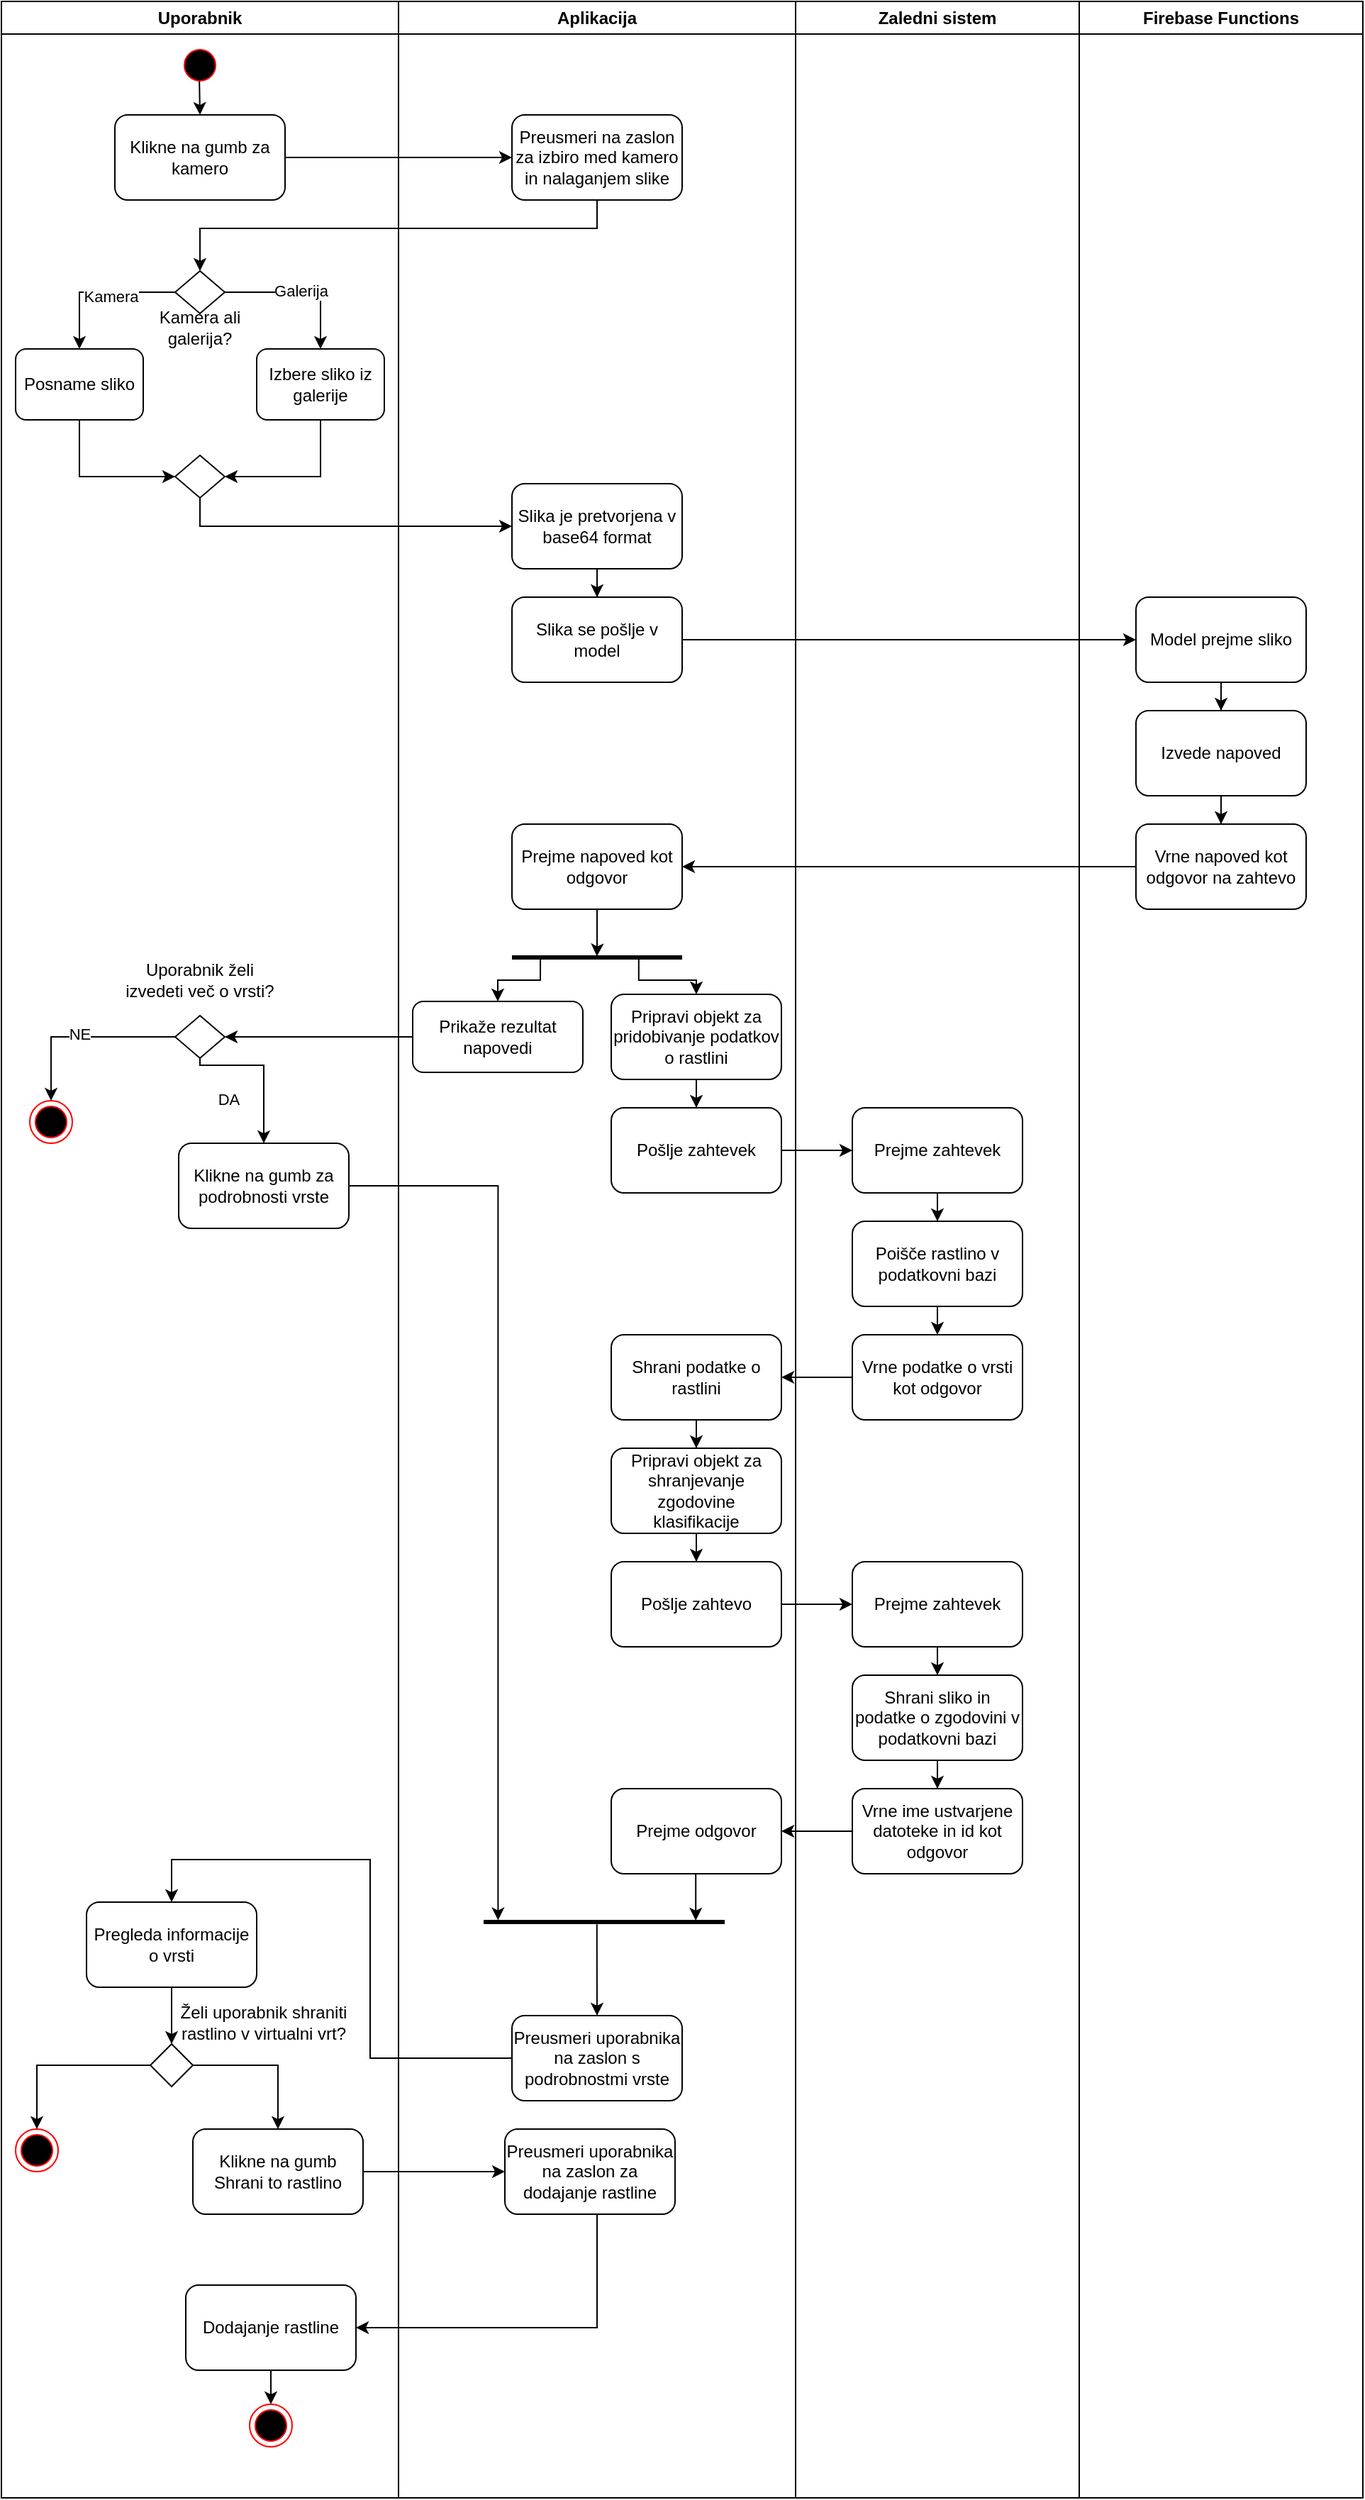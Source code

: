<mxfile version="21.3.7" type="device">
  <diagram name="Page-1" id="olOWpkCWqiuVvU5Ao37p">
    <mxGraphModel dx="2442" dy="805" grid="1" gridSize="10" guides="1" tooltips="1" connect="1" arrows="1" fold="1" page="1" pageScale="1" pageWidth="827" pageHeight="1169" math="0" shadow="0">
      <root>
        <mxCell id="0" />
        <mxCell id="1" parent="0" />
        <mxCell id="hbwysArQrLqBMVA8klsa-1" value="Uporabnik" style="swimlane;whiteSpace=wrap;html=1;" parent="1" vertex="1">
          <mxGeometry x="-120" y="30" width="280" height="1760" as="geometry" />
        </mxCell>
        <mxCell id="hbwysArQrLqBMVA8klsa-6" value="" style="ellipse;html=1;shape=startState;fillColor=#000000;strokeColor=#ff0000;" parent="hbwysArQrLqBMVA8klsa-1" vertex="1">
          <mxGeometry x="125" y="30" width="30" height="30" as="geometry" />
        </mxCell>
        <mxCell id="PBofsX-lFKbvy-aSBsCK-1" style="edgeStyle=orthogonalEdgeStyle;rounded=0;orthogonalLoop=1;jettySize=auto;html=1;exitX=0.486;exitY=0.869;exitDx=0;exitDy=0;exitPerimeter=0;entryX=0.5;entryY=0;entryDx=0;entryDy=0;" edge="1" parent="hbwysArQrLqBMVA8klsa-1" source="hbwysArQrLqBMVA8klsa-6" target="hbwysArQrLqBMVA8klsa-8">
          <mxGeometry relative="1" as="geometry">
            <mxPoint x="180" y="60" as="targetPoint" />
          </mxGeometry>
        </mxCell>
        <mxCell id="hbwysArQrLqBMVA8klsa-8" value="Klikne na gumb za kamero" style="rounded=1;whiteSpace=wrap;html=1;" parent="hbwysArQrLqBMVA8klsa-1" vertex="1">
          <mxGeometry x="80" y="80" width="120" height="60" as="geometry" />
        </mxCell>
        <mxCell id="hbwysArQrLqBMVA8klsa-13" value="" style="rhombus;whiteSpace=wrap;html=1;" parent="hbwysArQrLqBMVA8klsa-1" vertex="1">
          <mxGeometry x="122.5" y="190" width="35" height="30" as="geometry" />
        </mxCell>
        <mxCell id="hbwysArQrLqBMVA8klsa-34" style="edgeStyle=orthogonalEdgeStyle;rounded=0;orthogonalLoop=1;jettySize=auto;html=1;entryX=0;entryY=0.5;entryDx=0;entryDy=0;" parent="hbwysArQrLqBMVA8klsa-1" source="hbwysArQrLqBMVA8klsa-15" target="hbwysArQrLqBMVA8klsa-33" edge="1">
          <mxGeometry relative="1" as="geometry">
            <Array as="points">
              <mxPoint x="55" y="335" />
            </Array>
          </mxGeometry>
        </mxCell>
        <mxCell id="hbwysArQrLqBMVA8klsa-15" value="Posname sliko" style="rounded=1;whiteSpace=wrap;html=1;" parent="hbwysArQrLqBMVA8klsa-1" vertex="1">
          <mxGeometry x="10" y="245" width="90" height="50" as="geometry" />
        </mxCell>
        <mxCell id="hbwysArQrLqBMVA8klsa-35" style="edgeStyle=orthogonalEdgeStyle;rounded=0;orthogonalLoop=1;jettySize=auto;html=1;entryX=1;entryY=0.5;entryDx=0;entryDy=0;" parent="hbwysArQrLqBMVA8klsa-1" source="hbwysArQrLqBMVA8klsa-16" target="hbwysArQrLqBMVA8klsa-33" edge="1">
          <mxGeometry relative="1" as="geometry">
            <Array as="points">
              <mxPoint x="225" y="335" />
            </Array>
          </mxGeometry>
        </mxCell>
        <mxCell id="hbwysArQrLqBMVA8klsa-16" value="Izbere sliko iz galerije" style="rounded=1;whiteSpace=wrap;html=1;" parent="hbwysArQrLqBMVA8klsa-1" vertex="1">
          <mxGeometry x="180" y="245" width="90" height="50" as="geometry" />
        </mxCell>
        <mxCell id="hbwysArQrLqBMVA8klsa-23" value="" style="endArrow=classic;html=1;rounded=0;exitX=0;exitY=0.5;exitDx=0;exitDy=0;entryX=0.5;entryY=0;entryDx=0;entryDy=0;" parent="hbwysArQrLqBMVA8klsa-1" source="hbwysArQrLqBMVA8klsa-13" edge="1">
          <mxGeometry width="50" height="50" relative="1" as="geometry">
            <mxPoint x="-20" y="260" as="sourcePoint" />
            <mxPoint x="55" y="245" as="targetPoint" />
            <Array as="points">
              <mxPoint x="55" y="205" />
            </Array>
          </mxGeometry>
        </mxCell>
        <mxCell id="hbwysArQrLqBMVA8klsa-29" value="Kamera" style="edgeLabel;html=1;align=center;verticalAlign=middle;resizable=0;points=[];" parent="hbwysArQrLqBMVA8klsa-23" vertex="1" connectable="0">
          <mxGeometry x="-0.153" y="3" relative="1" as="geometry">
            <mxPoint as="offset" />
          </mxGeometry>
        </mxCell>
        <mxCell id="hbwysArQrLqBMVA8klsa-24" value="" style="endArrow=classic;html=1;rounded=0;exitX=1;exitY=0.5;exitDx=0;exitDy=0;entryX=0.5;entryY=0;entryDx=0;entryDy=0;" parent="hbwysArQrLqBMVA8klsa-1" source="hbwysArQrLqBMVA8klsa-13" target="hbwysArQrLqBMVA8klsa-16" edge="1">
          <mxGeometry width="50" height="50" relative="1" as="geometry">
            <mxPoint x="133" y="215" as="sourcePoint" />
            <mxPoint x="225" y="245" as="targetPoint" />
            <Array as="points">
              <mxPoint x="225" y="205" />
            </Array>
          </mxGeometry>
        </mxCell>
        <mxCell id="hbwysArQrLqBMVA8klsa-30" value="Galerija" style="edgeLabel;html=1;align=center;verticalAlign=middle;resizable=0;points=[];" parent="hbwysArQrLqBMVA8klsa-24" vertex="1" connectable="0">
          <mxGeometry x="-0.023" y="1" relative="1" as="geometry">
            <mxPoint x="1" as="offset" />
          </mxGeometry>
        </mxCell>
        <mxCell id="hbwysArQrLqBMVA8klsa-28" value="Kamera ali galerija?" style="text;html=1;strokeColor=none;fillColor=none;align=center;verticalAlign=middle;whiteSpace=wrap;rounded=0;" parent="hbwysArQrLqBMVA8klsa-1" vertex="1">
          <mxGeometry x="100" y="215" width="80" height="30" as="geometry" />
        </mxCell>
        <mxCell id="hbwysArQrLqBMVA8klsa-33" value="" style="rhombus;whiteSpace=wrap;html=1;" parent="hbwysArQrLqBMVA8klsa-1" vertex="1">
          <mxGeometry x="122.5" y="320" width="35" height="30" as="geometry" />
        </mxCell>
        <mxCell id="hbwysArQrLqBMVA8klsa-51" value="Klikne na gumb za podrobnosti vrste" style="whiteSpace=wrap;html=1;rounded=1;" parent="hbwysArQrLqBMVA8klsa-1" vertex="1">
          <mxGeometry x="125" y="805" width="120" height="60" as="geometry" />
        </mxCell>
        <mxCell id="hbwysArQrLqBMVA8klsa-57" style="edgeStyle=orthogonalEdgeStyle;rounded=0;orthogonalLoop=1;jettySize=auto;html=1;entryX=0.5;entryY=0;entryDx=0;entryDy=0;" parent="hbwysArQrLqBMVA8klsa-1" source="hbwysArQrLqBMVA8klsa-55" target="hbwysArQrLqBMVA8klsa-56" edge="1">
          <mxGeometry relative="1" as="geometry" />
        </mxCell>
        <mxCell id="hbwysArQrLqBMVA8klsa-85" value="NE" style="edgeLabel;html=1;align=center;verticalAlign=middle;resizable=0;points=[];" parent="hbwysArQrLqBMVA8klsa-57" vertex="1" connectable="0">
          <mxGeometry x="0.018" y="-2" relative="1" as="geometry">
            <mxPoint as="offset" />
          </mxGeometry>
        </mxCell>
        <mxCell id="hbwysArQrLqBMVA8klsa-58" style="edgeStyle=orthogonalEdgeStyle;rounded=0;orthogonalLoop=1;jettySize=auto;html=1;entryX=0.5;entryY=0;entryDx=0;entryDy=0;" parent="hbwysArQrLqBMVA8klsa-1" source="hbwysArQrLqBMVA8klsa-55" target="hbwysArQrLqBMVA8klsa-51" edge="1">
          <mxGeometry relative="1" as="geometry">
            <Array as="points">
              <mxPoint x="140" y="750" />
              <mxPoint x="185" y="750" />
            </Array>
          </mxGeometry>
        </mxCell>
        <mxCell id="hbwysArQrLqBMVA8klsa-86" value="DA" style="edgeLabel;html=1;align=center;verticalAlign=middle;resizable=0;points=[];" parent="hbwysArQrLqBMVA8klsa-58" vertex="1" connectable="0">
          <mxGeometry x="0.404" y="-3" relative="1" as="geometry">
            <mxPoint x="-22" as="offset" />
          </mxGeometry>
        </mxCell>
        <mxCell id="hbwysArQrLqBMVA8klsa-55" value="" style="rhombus;whiteSpace=wrap;html=1;" parent="hbwysArQrLqBMVA8klsa-1" vertex="1">
          <mxGeometry x="122.5" y="715" width="35" height="30" as="geometry" />
        </mxCell>
        <mxCell id="hbwysArQrLqBMVA8klsa-56" value="" style="ellipse;html=1;shape=endState;fillColor=#000000;strokeColor=#ff0000;" parent="hbwysArQrLqBMVA8klsa-1" vertex="1">
          <mxGeometry x="20" y="775" width="30" height="30" as="geometry" />
        </mxCell>
        <mxCell id="hbwysArQrLqBMVA8klsa-84" value="Uporabnik želi izvedeti več o vrsti?" style="text;html=1;strokeColor=none;fillColor=none;align=center;verticalAlign=middle;whiteSpace=wrap;rounded=0;" parent="hbwysArQrLqBMVA8klsa-1" vertex="1">
          <mxGeometry x="85" y="675" width="110" height="30" as="geometry" />
        </mxCell>
        <mxCell id="pYu6dayC5NByylDLwAYz-13" style="edgeStyle=orthogonalEdgeStyle;rounded=0;orthogonalLoop=1;jettySize=auto;html=1;entryX=0.5;entryY=0;entryDx=0;entryDy=0;" parent="hbwysArQrLqBMVA8klsa-1" source="hbwysArQrLqBMVA8klsa-99" target="pYu6dayC5NByylDLwAYz-12" edge="1">
          <mxGeometry relative="1" as="geometry" />
        </mxCell>
        <mxCell id="hbwysArQrLqBMVA8klsa-99" value="Pregleda informacije o vrsti" style="whiteSpace=wrap;html=1;rounded=1;" parent="hbwysArQrLqBMVA8klsa-1" vertex="1">
          <mxGeometry x="60" y="1340" width="120" height="60" as="geometry" />
        </mxCell>
        <mxCell id="hbwysArQrLqBMVA8klsa-125" value="" style="ellipse;html=1;shape=endState;fillColor=#000000;strokeColor=#ff0000;" parent="hbwysArQrLqBMVA8klsa-1" vertex="1">
          <mxGeometry x="10" y="1500" width="30" height="30" as="geometry" />
        </mxCell>
        <mxCell id="pYu6dayC5NByylDLwAYz-15" style="edgeStyle=orthogonalEdgeStyle;rounded=0;orthogonalLoop=1;jettySize=auto;html=1;entryX=0.5;entryY=0;entryDx=0;entryDy=0;" parent="hbwysArQrLqBMVA8klsa-1" source="pYu6dayC5NByylDLwAYz-12" target="hbwysArQrLqBMVA8klsa-125" edge="1">
          <mxGeometry relative="1" as="geometry">
            <mxPoint x="30" y="1500" as="targetPoint" />
          </mxGeometry>
        </mxCell>
        <mxCell id="pYu6dayC5NByylDLwAYz-17" style="edgeStyle=orthogonalEdgeStyle;rounded=0;orthogonalLoop=1;jettySize=auto;html=1;entryX=0.5;entryY=0;entryDx=0;entryDy=0;" parent="hbwysArQrLqBMVA8klsa-1" source="pYu6dayC5NByylDLwAYz-12" target="pYu6dayC5NByylDLwAYz-16" edge="1">
          <mxGeometry relative="1" as="geometry">
            <Array as="points">
              <mxPoint x="195" y="1455" />
            </Array>
          </mxGeometry>
        </mxCell>
        <mxCell id="pYu6dayC5NByylDLwAYz-12" value="" style="rhombus;whiteSpace=wrap;html=1;" parent="hbwysArQrLqBMVA8klsa-1" vertex="1">
          <mxGeometry x="105" y="1440" width="30" height="30" as="geometry" />
        </mxCell>
        <mxCell id="pYu6dayC5NByylDLwAYz-14" value="Želi uporabnik shraniti rastlino v virtualni vrt?" style="text;html=1;strokeColor=none;fillColor=none;align=center;verticalAlign=middle;whiteSpace=wrap;rounded=0;" parent="hbwysArQrLqBMVA8klsa-1" vertex="1">
          <mxGeometry x="120" y="1410" width="130" height="30" as="geometry" />
        </mxCell>
        <mxCell id="pYu6dayC5NByylDLwAYz-16" value="Klikne na gumb Shrani to rastlino" style="rounded=1;whiteSpace=wrap;html=1;" parent="hbwysArQrLqBMVA8klsa-1" vertex="1">
          <mxGeometry x="135" y="1500" width="120" height="60" as="geometry" />
        </mxCell>
        <mxCell id="pYu6dayC5NByylDLwAYz-23" style="edgeStyle=orthogonalEdgeStyle;rounded=0;orthogonalLoop=1;jettySize=auto;html=1;entryX=0.5;entryY=0;entryDx=0;entryDy=0;" parent="hbwysArQrLqBMVA8klsa-1" source="pYu6dayC5NByylDLwAYz-20" target="pYu6dayC5NByylDLwAYz-22" edge="1">
          <mxGeometry relative="1" as="geometry" />
        </mxCell>
        <mxCell id="pYu6dayC5NByylDLwAYz-20" value="Dodajanje rastline" style="whiteSpace=wrap;html=1;rounded=1;" parent="hbwysArQrLqBMVA8klsa-1" vertex="1">
          <mxGeometry x="130" y="1610" width="120" height="60" as="geometry" />
        </mxCell>
        <mxCell id="pYu6dayC5NByylDLwAYz-22" value="" style="ellipse;html=1;shape=endState;fillColor=#000000;strokeColor=#ff0000;" parent="hbwysArQrLqBMVA8klsa-1" vertex="1">
          <mxGeometry x="175" y="1694" width="30" height="30" as="geometry" />
        </mxCell>
        <mxCell id="hbwysArQrLqBMVA8klsa-2" value="Aplikacija" style="swimlane;whiteSpace=wrap;html=1;" parent="1" vertex="1">
          <mxGeometry x="160" y="30" width="280" height="1760" as="geometry" />
        </mxCell>
        <mxCell id="hbwysArQrLqBMVA8klsa-9" value="Preusmeri na zaslon za izbiro med kamero in nalaganjem slike" style="rounded=1;whiteSpace=wrap;html=1;" parent="hbwysArQrLqBMVA8klsa-2" vertex="1">
          <mxGeometry x="80" y="80" width="120" height="60" as="geometry" />
        </mxCell>
        <mxCell id="hbwysArQrLqBMVA8klsa-40" value="" style="edgeStyle=orthogonalEdgeStyle;rounded=0;orthogonalLoop=1;jettySize=auto;html=1;" parent="hbwysArQrLqBMVA8klsa-2" source="hbwysArQrLqBMVA8klsa-36" target="hbwysArQrLqBMVA8klsa-39" edge="1">
          <mxGeometry relative="1" as="geometry" />
        </mxCell>
        <mxCell id="hbwysArQrLqBMVA8klsa-36" value="Slika je pretvorjena v base64 format" style="rounded=1;whiteSpace=wrap;html=1;" parent="hbwysArQrLqBMVA8klsa-2" vertex="1">
          <mxGeometry x="80" y="340" width="120" height="60" as="geometry" />
        </mxCell>
        <mxCell id="hbwysArQrLqBMVA8klsa-39" value="Slika se pošlje v model" style="whiteSpace=wrap;html=1;rounded=1;" parent="hbwysArQrLqBMVA8klsa-2" vertex="1">
          <mxGeometry x="80" y="420" width="120" height="60" as="geometry" />
        </mxCell>
        <mxCell id="hbwysArQrLqBMVA8klsa-81" style="edgeStyle=orthogonalEdgeStyle;rounded=0;orthogonalLoop=1;jettySize=auto;html=1;entryX=0.499;entryY=0.403;entryDx=0;entryDy=0;entryPerimeter=0;" parent="hbwysArQrLqBMVA8klsa-2" source="hbwysArQrLqBMVA8klsa-47" target="hbwysArQrLqBMVA8klsa-80" edge="1">
          <mxGeometry relative="1" as="geometry">
            <Array as="points">
              <mxPoint x="140" y="670" />
              <mxPoint x="140" y="670" />
            </Array>
          </mxGeometry>
        </mxCell>
        <mxCell id="hbwysArQrLqBMVA8klsa-47" value="Prejme napoved kot odgovor" style="whiteSpace=wrap;html=1;rounded=1;" parent="hbwysArQrLqBMVA8klsa-2" vertex="1">
          <mxGeometry x="80" y="580" width="120" height="60" as="geometry" />
        </mxCell>
        <mxCell id="hbwysArQrLqBMVA8klsa-49" value="Prikaže rezultat napovedi" style="whiteSpace=wrap;html=1;rounded=1;" parent="hbwysArQrLqBMVA8klsa-2" vertex="1">
          <mxGeometry x="10" y="705" width="120" height="50" as="geometry" />
        </mxCell>
        <mxCell id="hbwysArQrLqBMVA8klsa-72" value="" style="edgeStyle=orthogonalEdgeStyle;rounded=0;orthogonalLoop=1;jettySize=auto;html=1;" parent="hbwysArQrLqBMVA8klsa-2" source="hbwysArQrLqBMVA8klsa-67" target="hbwysArQrLqBMVA8klsa-71" edge="1">
          <mxGeometry relative="1" as="geometry" />
        </mxCell>
        <mxCell id="hbwysArQrLqBMVA8klsa-67" value="Pripravi objekt za pridobivanje podatkov o rastlini" style="rounded=1;whiteSpace=wrap;html=1;" parent="hbwysArQrLqBMVA8klsa-2" vertex="1">
          <mxGeometry x="150" y="700" width="120" height="60" as="geometry" />
        </mxCell>
        <mxCell id="hbwysArQrLqBMVA8klsa-71" value="Pošlje zahtevek" style="rounded=1;whiteSpace=wrap;html=1;" parent="hbwysArQrLqBMVA8klsa-2" vertex="1">
          <mxGeometry x="150" y="780" width="120" height="60" as="geometry" />
        </mxCell>
        <mxCell id="hbwysArQrLqBMVA8klsa-82" style="edgeStyle=orthogonalEdgeStyle;rounded=0;orthogonalLoop=1;jettySize=auto;html=1;entryX=0.5;entryY=0;entryDx=0;entryDy=0;exitX=0.745;exitY=0.486;exitDx=0;exitDy=0;exitPerimeter=0;" parent="hbwysArQrLqBMVA8klsa-2" source="hbwysArQrLqBMVA8klsa-80" target="hbwysArQrLqBMVA8klsa-67" edge="1">
          <mxGeometry relative="1" as="geometry">
            <Array as="points">
              <mxPoint x="169" y="690" />
              <mxPoint x="210" y="690" />
            </Array>
          </mxGeometry>
        </mxCell>
        <mxCell id="hbwysArQrLqBMVA8klsa-83" style="edgeStyle=orthogonalEdgeStyle;rounded=0;orthogonalLoop=1;jettySize=auto;html=1;entryX=0.5;entryY=0;entryDx=0;entryDy=0;exitX=0.167;exitY=0.5;exitDx=0;exitDy=0;exitPerimeter=0;" parent="hbwysArQrLqBMVA8klsa-2" source="hbwysArQrLqBMVA8klsa-80" target="hbwysArQrLqBMVA8klsa-49" edge="1">
          <mxGeometry relative="1" as="geometry">
            <Array as="points">
              <mxPoint x="100" y="690" />
              <mxPoint x="70" y="690" />
            </Array>
          </mxGeometry>
        </mxCell>
        <mxCell id="hbwysArQrLqBMVA8klsa-80" value="" style="line;strokeWidth=3;fillColor=none;align=left;verticalAlign=middle;spacingTop=-1;spacingLeft=3;spacingRight=3;rotatable=0;labelPosition=right;points=[];portConstraint=eastwest;strokeColor=inherit;" parent="hbwysArQrLqBMVA8klsa-2" vertex="1">
          <mxGeometry x="80" y="670" width="120" height="8" as="geometry" />
        </mxCell>
        <mxCell id="8NqzL4SSz9YA8uO9sfbK-2" style="edgeStyle=orthogonalEdgeStyle;rounded=0;orthogonalLoop=1;jettySize=auto;html=1;entryX=0.88;entryY=0.378;entryDx=0;entryDy=0;entryPerimeter=0;" parent="hbwysArQrLqBMVA8klsa-2" source="hbwysArQrLqBMVA8klsa-95" target="8NqzL4SSz9YA8uO9sfbK-1" edge="1">
          <mxGeometry relative="1" as="geometry">
            <Array as="points">
              <mxPoint x="210" y="1353" />
            </Array>
          </mxGeometry>
        </mxCell>
        <mxCell id="hbwysArQrLqBMVA8klsa-95" value="Prejme odgovor" style="whiteSpace=wrap;html=1;rounded=1;" parent="hbwysArQrLqBMVA8klsa-2" vertex="1">
          <mxGeometry x="150" y="1260" width="120" height="60" as="geometry" />
        </mxCell>
        <mxCell id="8NqzL4SSz9YA8uO9sfbK-3" style="edgeStyle=orthogonalEdgeStyle;rounded=0;orthogonalLoop=1;jettySize=auto;html=1;exitX=0.47;exitY=0.696;exitDx=0;exitDy=0;exitPerimeter=0;entryX=0.5;entryY=0;entryDx=0;entryDy=0;" parent="hbwysArQrLqBMVA8klsa-2" source="8NqzL4SSz9YA8uO9sfbK-1" target="hbwysArQrLqBMVA8klsa-97" edge="1">
          <mxGeometry relative="1" as="geometry">
            <mxPoint x="190" y="1370" as="targetPoint" />
            <Array as="points">
              <mxPoint x="140" y="1370" />
              <mxPoint x="140" y="1370" />
            </Array>
          </mxGeometry>
        </mxCell>
        <mxCell id="hbwysArQrLqBMVA8klsa-97" value="Preusmeri uporabnika na zaslon s podrobnostmi vrste" style="whiteSpace=wrap;html=1;rounded=1;" parent="hbwysArQrLqBMVA8klsa-2" vertex="1">
          <mxGeometry x="80" y="1420" width="120" height="60" as="geometry" />
        </mxCell>
        <mxCell id="pYu6dayC5NByylDLwAYz-5" value="" style="edgeStyle=orthogonalEdgeStyle;rounded=0;orthogonalLoop=1;jettySize=auto;html=1;" parent="hbwysArQrLqBMVA8klsa-2" source="pYu6dayC5NByylDLwAYz-2" target="pYu6dayC5NByylDLwAYz-4" edge="1">
          <mxGeometry relative="1" as="geometry" />
        </mxCell>
        <mxCell id="pYu6dayC5NByylDLwAYz-2" value="Shrani podatke o rastlini" style="whiteSpace=wrap;html=1;rounded=1;" parent="hbwysArQrLqBMVA8klsa-2" vertex="1">
          <mxGeometry x="150" y="940" width="120" height="60" as="geometry" />
        </mxCell>
        <mxCell id="pYu6dayC5NByylDLwAYz-10" style="edgeStyle=orthogonalEdgeStyle;rounded=0;orthogonalLoop=1;jettySize=auto;html=1;entryX=0.5;entryY=0;entryDx=0;entryDy=0;" parent="hbwysArQrLqBMVA8klsa-2" source="pYu6dayC5NByylDLwAYz-4" target="pYu6dayC5NByylDLwAYz-9" edge="1">
          <mxGeometry relative="1" as="geometry" />
        </mxCell>
        <mxCell id="pYu6dayC5NByylDLwAYz-4" value="Pripravi objekt za shranjevanje zgodovine klasifikacije" style="whiteSpace=wrap;html=1;rounded=1;" parent="hbwysArQrLqBMVA8klsa-2" vertex="1">
          <mxGeometry x="150" y="1020" width="120" height="60" as="geometry" />
        </mxCell>
        <mxCell id="pYu6dayC5NByylDLwAYz-9" value="Pošlje zahtevo" style="whiteSpace=wrap;html=1;rounded=1;" parent="hbwysArQrLqBMVA8klsa-2" vertex="1">
          <mxGeometry x="150" y="1100" width="120" height="60" as="geometry" />
        </mxCell>
        <mxCell id="8NqzL4SSz9YA8uO9sfbK-1" value="" style="line;strokeWidth=3;fillColor=none;align=left;verticalAlign=middle;spacingTop=-1;spacingLeft=3;spacingRight=3;rotatable=0;labelPosition=right;points=[];portConstraint=eastwest;strokeColor=inherit;" parent="hbwysArQrLqBMVA8klsa-2" vertex="1">
          <mxGeometry x="60" y="1350" width="170" height="8" as="geometry" />
        </mxCell>
        <mxCell id="pYu6dayC5NByylDLwAYz-18" value="Preusmeri uporabnika na zaslon za dodajanje rastline" style="whiteSpace=wrap;html=1;rounded=1;" parent="hbwysArQrLqBMVA8klsa-2" vertex="1">
          <mxGeometry x="75" y="1500" width="120" height="60" as="geometry" />
        </mxCell>
        <mxCell id="hbwysArQrLqBMVA8klsa-4" value="Zaledni sistem" style="swimlane;whiteSpace=wrap;html=1;startSize=23;" parent="1" vertex="1">
          <mxGeometry x="440" y="30" width="200" height="1760" as="geometry" />
        </mxCell>
        <mxCell id="hbwysArQrLqBMVA8klsa-76" value="" style="edgeStyle=orthogonalEdgeStyle;rounded=0;orthogonalLoop=1;jettySize=auto;html=1;" parent="hbwysArQrLqBMVA8klsa-4" source="hbwysArQrLqBMVA8klsa-73" target="hbwysArQrLqBMVA8klsa-75" edge="1">
          <mxGeometry relative="1" as="geometry" />
        </mxCell>
        <mxCell id="hbwysArQrLqBMVA8klsa-73" value="Prejme zahtevek" style="whiteSpace=wrap;html=1;rounded=1;" parent="hbwysArQrLqBMVA8klsa-4" vertex="1">
          <mxGeometry x="40" y="780" width="120" height="60" as="geometry" />
        </mxCell>
        <mxCell id="hbwysArQrLqBMVA8klsa-75" value="Poišče rastlino v podatkovni bazi" style="whiteSpace=wrap;html=1;rounded=1;" parent="hbwysArQrLqBMVA8klsa-4" vertex="1">
          <mxGeometry x="40" y="860" width="120" height="60" as="geometry" />
        </mxCell>
        <mxCell id="hbwysArQrLqBMVA8klsa-79" value="" style="edgeStyle=orthogonalEdgeStyle;rounded=0;orthogonalLoop=1;jettySize=auto;html=1;exitX=0.5;exitY=1;exitDx=0;exitDy=0;entryX=0.5;entryY=0;entryDx=0;entryDy=0;" parent="hbwysArQrLqBMVA8klsa-4" source="hbwysArQrLqBMVA8klsa-75" target="pYu6dayC5NByylDLwAYz-1" edge="1">
          <mxGeometry relative="1" as="geometry">
            <mxPoint x="100" y="940" as="targetPoint" />
          </mxGeometry>
        </mxCell>
        <mxCell id="hbwysArQrLqBMVA8klsa-92" value="" style="edgeStyle=orthogonalEdgeStyle;rounded=0;orthogonalLoop=1;jettySize=auto;html=1;" parent="hbwysArQrLqBMVA8klsa-4" source="hbwysArQrLqBMVA8klsa-89" target="hbwysArQrLqBMVA8klsa-91" edge="1">
          <mxGeometry relative="1" as="geometry" />
        </mxCell>
        <mxCell id="hbwysArQrLqBMVA8klsa-89" value="Prejme zahtevek" style="whiteSpace=wrap;html=1;rounded=1;" parent="hbwysArQrLqBMVA8klsa-4" vertex="1">
          <mxGeometry x="40" y="1100" width="120" height="60" as="geometry" />
        </mxCell>
        <mxCell id="hbwysArQrLqBMVA8klsa-94" value="" style="edgeStyle=orthogonalEdgeStyle;rounded=0;orthogonalLoop=1;jettySize=auto;html=1;" parent="hbwysArQrLqBMVA8klsa-4" source="hbwysArQrLqBMVA8klsa-91" target="hbwysArQrLqBMVA8klsa-93" edge="1">
          <mxGeometry relative="1" as="geometry" />
        </mxCell>
        <mxCell id="hbwysArQrLqBMVA8klsa-91" value="Shrani sliko in podatke o zgodovini v podatkovni bazi" style="whiteSpace=wrap;html=1;rounded=1;" parent="hbwysArQrLqBMVA8klsa-4" vertex="1">
          <mxGeometry x="40" y="1180" width="120" height="60" as="geometry" />
        </mxCell>
        <mxCell id="hbwysArQrLqBMVA8klsa-93" value="Vrne ime ustvarjene datoteke in id kot odgovor" style="whiteSpace=wrap;html=1;rounded=1;" parent="hbwysArQrLqBMVA8klsa-4" vertex="1">
          <mxGeometry x="40" y="1260" width="120" height="60" as="geometry" />
        </mxCell>
        <mxCell id="pYu6dayC5NByylDLwAYz-1" value="Vrne podatke o vrsti kot odgovor" style="whiteSpace=wrap;html=1;rounded=1;" parent="hbwysArQrLqBMVA8klsa-4" vertex="1">
          <mxGeometry x="40" y="940" width="120" height="60" as="geometry" />
        </mxCell>
        <mxCell id="hbwysArQrLqBMVA8klsa-5" value="Firebase Functions" style="swimlane;whiteSpace=wrap;html=1;" parent="1" vertex="1">
          <mxGeometry x="640" y="30" width="200" height="1760" as="geometry" />
        </mxCell>
        <mxCell id="hbwysArQrLqBMVA8klsa-43" value="" style="edgeStyle=orthogonalEdgeStyle;rounded=0;orthogonalLoop=1;jettySize=auto;html=1;" parent="hbwysArQrLqBMVA8klsa-5" source="hbwysArQrLqBMVA8klsa-38" target="hbwysArQrLqBMVA8klsa-42" edge="1">
          <mxGeometry relative="1" as="geometry" />
        </mxCell>
        <mxCell id="hbwysArQrLqBMVA8klsa-38" value="Model prejme sliko" style="rounded=1;whiteSpace=wrap;html=1;" parent="hbwysArQrLqBMVA8klsa-5" vertex="1">
          <mxGeometry x="40" y="420" width="120" height="60" as="geometry" />
        </mxCell>
        <mxCell id="hbwysArQrLqBMVA8klsa-45" value="" style="edgeStyle=orthogonalEdgeStyle;rounded=0;orthogonalLoop=1;jettySize=auto;html=1;" parent="hbwysArQrLqBMVA8klsa-5" source="hbwysArQrLqBMVA8klsa-42" target="hbwysArQrLqBMVA8klsa-44" edge="1">
          <mxGeometry relative="1" as="geometry" />
        </mxCell>
        <mxCell id="hbwysArQrLqBMVA8klsa-42" value="Izvede napoved" style="whiteSpace=wrap;html=1;rounded=1;" parent="hbwysArQrLqBMVA8klsa-5" vertex="1">
          <mxGeometry x="40" y="500" width="120" height="60" as="geometry" />
        </mxCell>
        <mxCell id="hbwysArQrLqBMVA8klsa-44" value="Vrne napoved kot odgovor na zahtevo" style="whiteSpace=wrap;html=1;rounded=1;" parent="hbwysArQrLqBMVA8klsa-5" vertex="1">
          <mxGeometry x="40" y="580" width="120" height="60" as="geometry" />
        </mxCell>
        <mxCell id="hbwysArQrLqBMVA8klsa-10" value="" style="endArrow=classic;html=1;rounded=0;exitX=1;exitY=0.5;exitDx=0;exitDy=0;entryX=0;entryY=0.5;entryDx=0;entryDy=0;" parent="1" source="hbwysArQrLqBMVA8klsa-8" target="hbwysArQrLqBMVA8klsa-9" edge="1">
          <mxGeometry width="50" height="50" relative="1" as="geometry">
            <mxPoint x="60" y="320" as="sourcePoint" />
            <mxPoint x="110" y="270" as="targetPoint" />
          </mxGeometry>
        </mxCell>
        <mxCell id="hbwysArQrLqBMVA8klsa-12" value="" style="endArrow=classic;html=1;rounded=0;exitX=0.5;exitY=1;exitDx=0;exitDy=0;entryX=0.5;entryY=0;entryDx=0;entryDy=0;" parent="1" source="hbwysArQrLqBMVA8klsa-9" target="hbwysArQrLqBMVA8klsa-13" edge="1">
          <mxGeometry width="50" height="50" relative="1" as="geometry">
            <mxPoint x="330" y="270" as="sourcePoint" />
            <mxPoint x="210" y="190" as="targetPoint" />
            <Array as="points">
              <mxPoint x="300" y="190" />
              <mxPoint x="20" y="190" />
            </Array>
          </mxGeometry>
        </mxCell>
        <mxCell id="hbwysArQrLqBMVA8klsa-37" style="edgeStyle=orthogonalEdgeStyle;rounded=0;orthogonalLoop=1;jettySize=auto;html=1;entryX=0;entryY=0.5;entryDx=0;entryDy=0;" parent="1" source="hbwysArQrLqBMVA8klsa-33" target="hbwysArQrLqBMVA8klsa-36" edge="1">
          <mxGeometry relative="1" as="geometry">
            <Array as="points">
              <mxPoint x="20" y="400" />
            </Array>
          </mxGeometry>
        </mxCell>
        <mxCell id="hbwysArQrLqBMVA8klsa-41" style="edgeStyle=orthogonalEdgeStyle;rounded=0;orthogonalLoop=1;jettySize=auto;html=1;entryX=0;entryY=0.5;entryDx=0;entryDy=0;" parent="1" source="hbwysArQrLqBMVA8klsa-39" target="hbwysArQrLqBMVA8klsa-38" edge="1">
          <mxGeometry relative="1" as="geometry" />
        </mxCell>
        <mxCell id="hbwysArQrLqBMVA8klsa-48" value="" style="edgeStyle=orthogonalEdgeStyle;rounded=0;orthogonalLoop=1;jettySize=auto;html=1;" parent="1" source="hbwysArQrLqBMVA8klsa-44" target="hbwysArQrLqBMVA8klsa-47" edge="1">
          <mxGeometry relative="1" as="geometry" />
        </mxCell>
        <mxCell id="hbwysArQrLqBMVA8klsa-52" value="" style="edgeStyle=orthogonalEdgeStyle;rounded=0;orthogonalLoop=1;jettySize=auto;html=1;entryX=1;entryY=0.5;entryDx=0;entryDy=0;" parent="1" source="hbwysArQrLqBMVA8klsa-49" target="hbwysArQrLqBMVA8klsa-55" edge="1">
          <mxGeometry relative="1" as="geometry">
            <mxPoint x="200" y="740" as="targetPoint" />
          </mxGeometry>
        </mxCell>
        <mxCell id="hbwysArQrLqBMVA8klsa-74" value="" style="edgeStyle=orthogonalEdgeStyle;rounded=0;orthogonalLoop=1;jettySize=auto;html=1;" parent="1" source="hbwysArQrLqBMVA8klsa-71" target="hbwysArQrLqBMVA8klsa-73" edge="1">
          <mxGeometry relative="1" as="geometry" />
        </mxCell>
        <mxCell id="hbwysArQrLqBMVA8klsa-96" value="" style="edgeStyle=orthogonalEdgeStyle;rounded=0;orthogonalLoop=1;jettySize=auto;html=1;" parent="1" source="hbwysArQrLqBMVA8klsa-93" target="hbwysArQrLqBMVA8klsa-95" edge="1">
          <mxGeometry relative="1" as="geometry" />
        </mxCell>
        <mxCell id="hbwysArQrLqBMVA8klsa-100" value="" style="edgeStyle=orthogonalEdgeStyle;rounded=0;orthogonalLoop=1;jettySize=auto;html=1;" parent="1" source="hbwysArQrLqBMVA8klsa-97" target="hbwysArQrLqBMVA8klsa-99" edge="1">
          <mxGeometry relative="1" as="geometry">
            <Array as="points">
              <mxPoint x="140" y="1480" />
              <mxPoint x="140" y="1340" />
              <mxPoint y="1340" />
            </Array>
          </mxGeometry>
        </mxCell>
        <mxCell id="pYu6dayC5NByylDLwAYz-3" value="" style="edgeStyle=orthogonalEdgeStyle;rounded=0;orthogonalLoop=1;jettySize=auto;html=1;" parent="1" source="pYu6dayC5NByylDLwAYz-1" target="pYu6dayC5NByylDLwAYz-2" edge="1">
          <mxGeometry relative="1" as="geometry" />
        </mxCell>
        <mxCell id="pYu6dayC5NByylDLwAYz-11" style="edgeStyle=orthogonalEdgeStyle;rounded=0;orthogonalLoop=1;jettySize=auto;html=1;entryX=0;entryY=0.5;entryDx=0;entryDy=0;exitX=1;exitY=0.5;exitDx=0;exitDy=0;" parent="1" source="pYu6dayC5NByylDLwAYz-9" target="hbwysArQrLqBMVA8klsa-89" edge="1">
          <mxGeometry relative="1" as="geometry">
            <mxPoint x="430" y="1240" as="sourcePoint" />
          </mxGeometry>
        </mxCell>
        <mxCell id="pYu6dayC5NByylDLwAYz-21" value="" style="edgeStyle=orthogonalEdgeStyle;rounded=0;orthogonalLoop=1;jettySize=auto;html=1;" parent="1" source="pYu6dayC5NByylDLwAYz-18" target="pYu6dayC5NByylDLwAYz-20" edge="1">
          <mxGeometry relative="1" as="geometry">
            <Array as="points">
              <mxPoint x="300" y="1670" />
            </Array>
          </mxGeometry>
        </mxCell>
        <mxCell id="pYu6dayC5NByylDLwAYz-19" value="" style="edgeStyle=orthogonalEdgeStyle;rounded=0;orthogonalLoop=1;jettySize=auto;html=1;" parent="1" source="pYu6dayC5NByylDLwAYz-16" target="pYu6dayC5NByylDLwAYz-18" edge="1">
          <mxGeometry relative="1" as="geometry" />
        </mxCell>
        <mxCell id="hbwysArQrLqBMVA8klsa-88" value="" style="edgeStyle=orthogonalEdgeStyle;rounded=0;orthogonalLoop=1;jettySize=auto;html=1;entryX=0.06;entryY=0.346;entryDx=0;entryDy=0;entryPerimeter=0;exitX=1;exitY=0.5;exitDx=0;exitDy=0;" parent="1" source="hbwysArQrLqBMVA8klsa-51" target="8NqzL4SSz9YA8uO9sfbK-1" edge="1">
          <mxGeometry relative="1" as="geometry">
            <mxPoint x="230" y="1380" as="targetPoint" />
            <mxPoint x="230.222" y="950" as="sourcePoint" />
            <Array as="points">
              <mxPoint x="230" y="865" />
            </Array>
          </mxGeometry>
        </mxCell>
      </root>
    </mxGraphModel>
  </diagram>
</mxfile>
